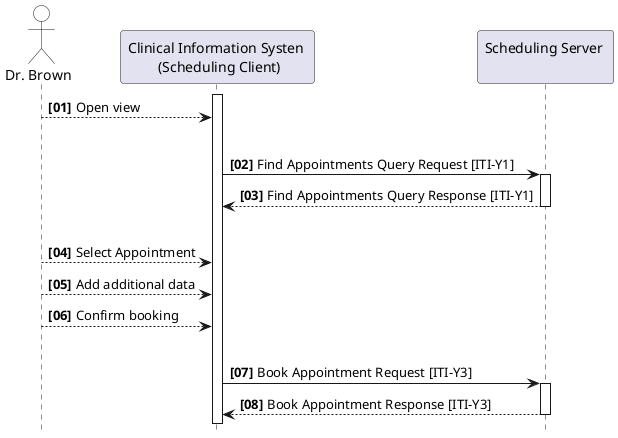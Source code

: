 @startuml
skinparam responseMessageBelowArrow true
skinparam svgDimensionStyle false
hide footbox

actor "Dr. Brown" as User #FFFFFF
participant "Clinical Information Systen \n (Scheduling Client)" as RequestingActor
participant "Scheduling Server \n" as RespondingActor

autonumber 1 1 "<b>[00]"

activate "RequestingActor"
User --> RequestingActor: Open view

|||
RequestingActor -> RespondingActor: Find Appointments Query Request [ITI-Y1]
activate "RespondingActor"
RespondingActor --> RequestingActor: Find Appointments Query Response [ITI-Y1]
deactivate "RespondingActor"

|||
User --> RequestingActor: Select Appointment
User --> RequestingActor: Add additional data
User --> RequestingActor: Confirm booking

|||
RequestingActor -> RespondingActor: Book Appointment Request [ITI-Y3]
activate "RespondingActor"
RespondingActor --> RequestingActor: Book Appointment Response [ITI-Y3]
deactivate "RespondingActor"

autonumber stop

@enduml
